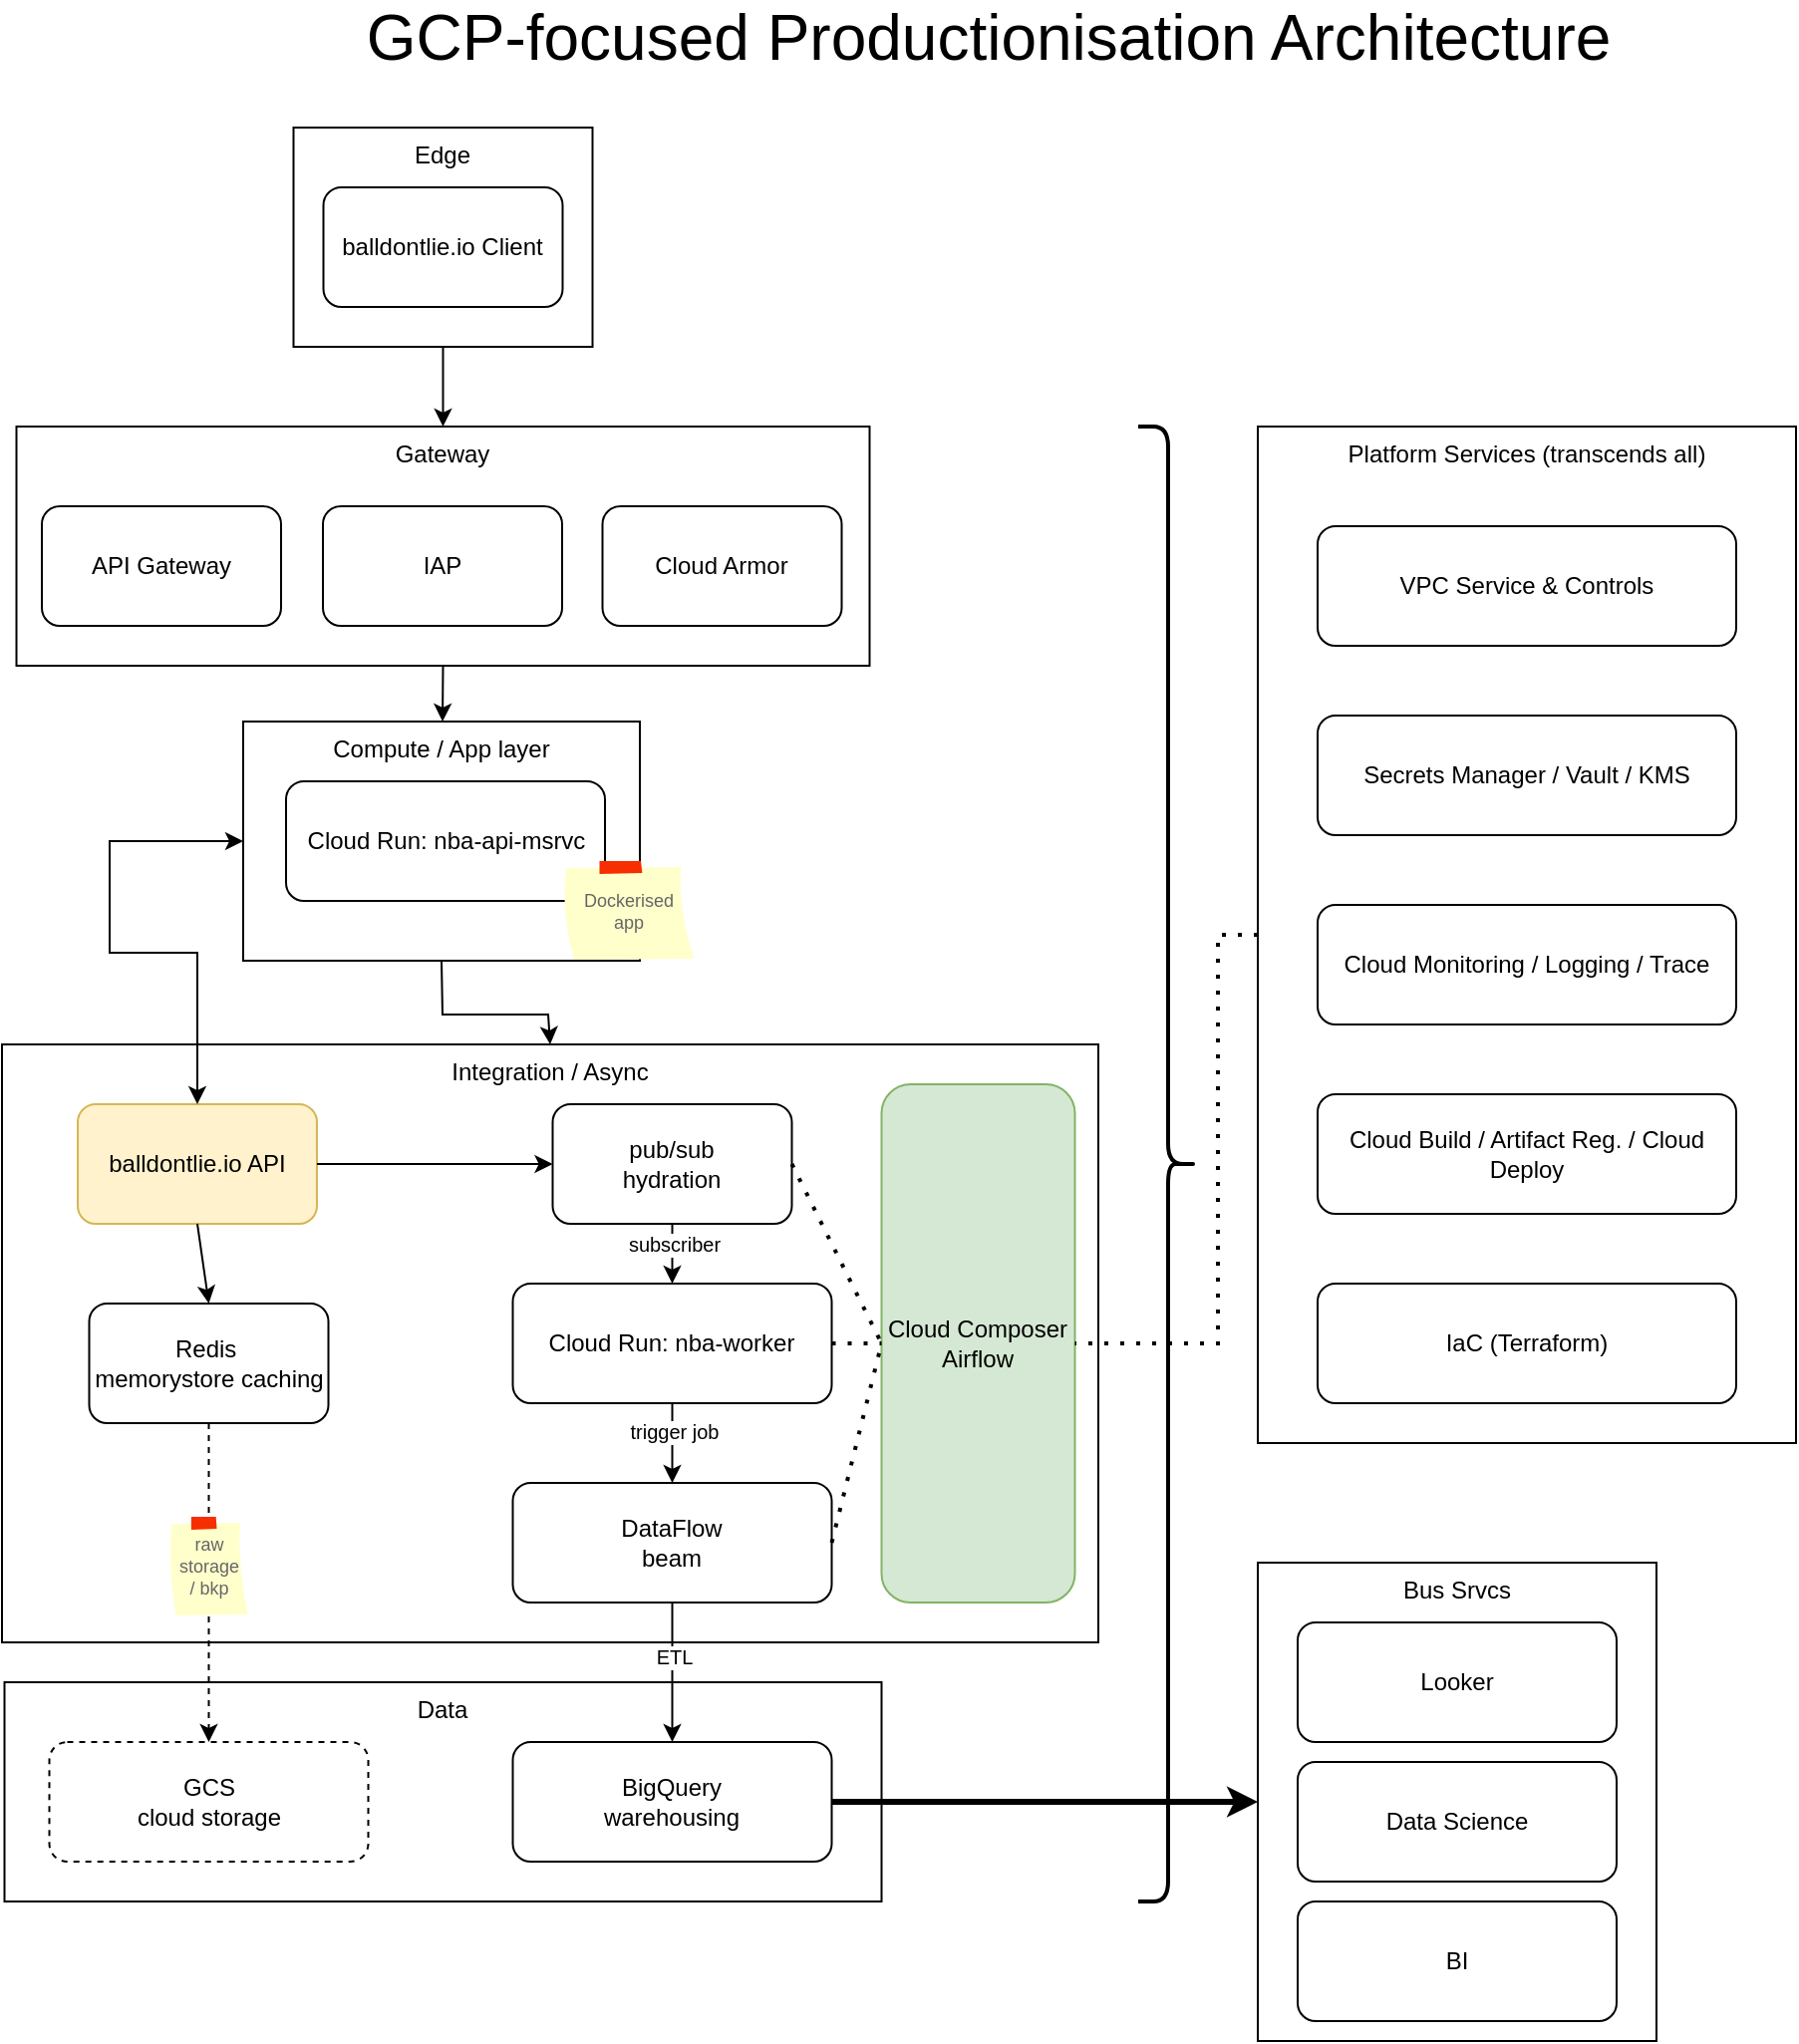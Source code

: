 <mxfile version="20.3.0" type="device"><diagram id="CmvoEOkW9XRSHP0sMVnw" name="Page-1"><mxGraphModel dx="1051" dy="806" grid="0" gridSize="10" guides="1" tooltips="1" connect="1" arrows="1" fold="1" page="1" pageScale="1" pageWidth="1169" pageHeight="827" math="0" shadow="0"><root><mxCell id="0"/><mxCell id="1" parent="0"/><mxCell id="WzRzaNTMayO4GupOX70G-24" value="Data" style="rounded=0;whiteSpace=wrap;html=1;verticalAlign=top;" vertex="1" parent="1"><mxGeometry x="101.25" y="860" width="440" height="110" as="geometry"/></mxCell><mxCell id="WzRzaNTMayO4GupOX70G-3" value="Compute / App layer" style="rounded=0;whiteSpace=wrap;html=1;verticalAlign=top;" vertex="1" parent="1"><mxGeometry x="221" y="378" width="199" height="120" as="geometry"/></mxCell><mxCell id="WzRzaNTMayO4GupOX70G-4" value="" style="group" vertex="1" connectable="0" parent="1"><mxGeometry x="246.25" y="80" width="150" height="110" as="geometry"/></mxCell><mxCell id="tPGH74LDzYrumB_fLx-S-1" value="Edge" style="rounded=0;whiteSpace=wrap;html=1;verticalAlign=top;" parent="WzRzaNTMayO4GupOX70G-4" vertex="1"><mxGeometry width="150" height="110" as="geometry"/></mxCell><mxCell id="tPGH74LDzYrumB_fLx-S-2" value="balldontlie.io Client" style="rounded=1;whiteSpace=wrap;html=1;" parent="WzRzaNTMayO4GupOX70G-4" vertex="1"><mxGeometry x="15" y="30" width="120" height="60" as="geometry"/></mxCell><mxCell id="WzRzaNTMayO4GupOX70G-7" value="Platform Services (transcends all)" style="rounded=0;whiteSpace=wrap;html=1;verticalAlign=top;" vertex="1" parent="1"><mxGeometry x="730" y="230" width="270" height="510" as="geometry"/></mxCell><mxCell id="WzRzaNTMayO4GupOX70G-8" value="Cloud Run: nba-api-msrvc" style="rounded=1;whiteSpace=wrap;html=1;" vertex="1" parent="1"><mxGeometry x="242.5" y="408" width="160" height="60" as="geometry"/></mxCell><mxCell id="WzRzaNTMayO4GupOX70G-9" value="&lt;font style=&quot;font-size: 32px;&quot;&gt;GCP-focused Productionisation Architecture&lt;/font&gt;" style="text;html=1;strokeColor=none;fillColor=none;align=center;verticalAlign=middle;whiteSpace=wrap;rounded=0;fontSize=32;" vertex="1" parent="1"><mxGeometry x="280" y="20" width="630" height="30" as="geometry"/></mxCell><mxCell id="WzRzaNTMayO4GupOX70G-12" value="Integration / Async" style="rounded=0;whiteSpace=wrap;html=1;verticalAlign=top;" vertex="1" parent="1"><mxGeometry x="100" y="540" width="550" height="300" as="geometry"/></mxCell><mxCell id="WzRzaNTMayO4GupOX70G-13" value="balldontlie.io API" style="rounded=1;whiteSpace=wrap;html=1;fillColor=#fff2cc;strokeColor=#d6b656;" vertex="1" parent="1"><mxGeometry x="138" y="570" width="120" height="60" as="geometry"/></mxCell><mxCell id="WzRzaNTMayO4GupOX70G-14" value="Redis&amp;nbsp;&lt;br&gt;memorystore caching" style="rounded=1;whiteSpace=wrap;html=1;" vertex="1" parent="1"><mxGeometry x="143.75" y="670" width="120" height="60" as="geometry"/></mxCell><mxCell id="WzRzaNTMayO4GupOX70G-15" value="pub/sub&lt;br&gt;hydration" style="rounded=1;whiteSpace=wrap;html=1;" vertex="1" parent="1"><mxGeometry x="376.25" y="570" width="120" height="60" as="geometry"/></mxCell><mxCell id="WzRzaNTMayO4GupOX70G-16" value="Cloud Run: nba-worker" style="rounded=1;whiteSpace=wrap;html=1;" vertex="1" parent="1"><mxGeometry x="356.25" y="660" width="160" height="60" as="geometry"/></mxCell><mxCell id="WzRzaNTMayO4GupOX70G-20" value="" style="endArrow=classic;html=1;rounded=0;fontSize=10;exitX=0.5;exitY=1;exitDx=0;exitDy=0;entryX=0.5;entryY=0;entryDx=0;entryDy=0;" edge="1" parent="1" source="WzRzaNTMayO4GupOX70G-15" target="WzRzaNTMayO4GupOX70G-16"><mxGeometry width="50" height="50" relative="1" as="geometry"><mxPoint x="392.5" y="620" as="sourcePoint"/><mxPoint x="442.5" y="570" as="targetPoint"/></mxGeometry></mxCell><mxCell id="WzRzaNTMayO4GupOX70G-21" value="subscriber" style="edgeLabel;html=1;align=center;verticalAlign=middle;resizable=0;points=[];fontSize=10;" vertex="1" connectable="0" parent="WzRzaNTMayO4GupOX70G-20"><mxGeometry x="-0.326" relative="1" as="geometry"><mxPoint as="offset"/></mxGeometry></mxCell><mxCell id="WzRzaNTMayO4GupOX70G-22" value="DataFlow&lt;br&gt;beam" style="rounded=1;whiteSpace=wrap;html=1;" vertex="1" parent="1"><mxGeometry x="356.25" y="760" width="160" height="60" as="geometry"/></mxCell><mxCell id="WzRzaNTMayO4GupOX70G-23" value="BigQuery&lt;br&gt;warehousing" style="rounded=1;whiteSpace=wrap;html=1;" vertex="1" parent="1"><mxGeometry x="356.25" y="890" width="160" height="60" as="geometry"/></mxCell><mxCell id="WzRzaNTMayO4GupOX70G-25" value="" style="endArrow=classic;html=1;rounded=0;fontSize=10;exitX=0.5;exitY=1;exitDx=0;exitDy=0;entryX=0.5;entryY=0;entryDx=0;entryDy=0;" edge="1" parent="1" source="WzRzaNTMayO4GupOX70G-16" target="WzRzaNTMayO4GupOX70G-22"><mxGeometry width="50" height="50" relative="1" as="geometry"><mxPoint x="446.25" y="640" as="sourcePoint"/><mxPoint x="446.25" y="670" as="targetPoint"/></mxGeometry></mxCell><mxCell id="WzRzaNTMayO4GupOX70G-26" value="trigger job" style="edgeLabel;html=1;align=center;verticalAlign=middle;resizable=0;points=[];fontSize=10;" vertex="1" connectable="0" parent="WzRzaNTMayO4GupOX70G-25"><mxGeometry x="-0.326" relative="1" as="geometry"><mxPoint as="offset"/></mxGeometry></mxCell><mxCell id="WzRzaNTMayO4GupOX70G-27" value="" style="endArrow=classic;html=1;rounded=0;fontSize=10;entryX=0.5;entryY=0;entryDx=0;entryDy=0;exitX=0.5;exitY=1;exitDx=0;exitDy=0;" edge="1" parent="1" source="WzRzaNTMayO4GupOX70G-22" target="WzRzaNTMayO4GupOX70G-23"><mxGeometry width="50" height="50" relative="1" as="geometry"><mxPoint x="442.5" y="820" as="sourcePoint"/><mxPoint x="492.5" y="770" as="targetPoint"/></mxGeometry></mxCell><mxCell id="WzRzaNTMayO4GupOX70G-28" value="ETL" style="edgeLabel;html=1;align=center;verticalAlign=middle;resizable=0;points=[];fontSize=10;" vertex="1" connectable="0" parent="WzRzaNTMayO4GupOX70G-27"><mxGeometry x="-0.244" relative="1" as="geometry"><mxPoint as="offset"/></mxGeometry></mxCell><mxCell id="WzRzaNTMayO4GupOX70G-29" value="GCS&lt;br&gt;cloud storage" style="rounded=1;whiteSpace=wrap;html=1;dashed=1;" vertex="1" parent="1"><mxGeometry x="123.75" y="890" width="160" height="60" as="geometry"/></mxCell><mxCell id="WzRzaNTMayO4GupOX70G-30" value="" style="endArrow=classic;html=1;rounded=0;fontSize=10;exitX=1;exitY=0.5;exitDx=0;exitDy=0;entryX=0;entryY=0.5;entryDx=0;entryDy=0;" edge="1" parent="1" source="WzRzaNTMayO4GupOX70G-13" target="WzRzaNTMayO4GupOX70G-15"><mxGeometry width="50" height="50" relative="1" as="geometry"><mxPoint x="522.5" y="680" as="sourcePoint"/><mxPoint x="572.5" y="630" as="targetPoint"/></mxGeometry></mxCell><mxCell id="WzRzaNTMayO4GupOX70G-32" value="" style="endArrow=classic;html=1;rounded=0;fontSize=10;exitX=0.5;exitY=1;exitDx=0;exitDy=0;entryX=0.5;entryY=0;entryDx=0;entryDy=0;" edge="1" parent="1" source="WzRzaNTMayO4GupOX70G-13" target="WzRzaNTMayO4GupOX70G-14"><mxGeometry width="50" height="50" relative="1" as="geometry"><mxPoint x="273.75" y="610" as="sourcePoint"/><mxPoint x="386.25" y="610" as="targetPoint"/></mxGeometry></mxCell><mxCell id="WzRzaNTMayO4GupOX70G-33" value="" style="endArrow=classic;html=1;rounded=0;fontSize=10;exitX=0.5;exitY=1;exitDx=0;exitDy=0;entryX=0.5;entryY=0;entryDx=0;entryDy=0;" edge="1" parent="1" source="tPGH74LDzYrumB_fLx-S-1" target="WzRzaNTMayO4GupOX70G-1"><mxGeometry width="50" height="50" relative="1" as="geometry"><mxPoint x="381.25" y="450" as="sourcePoint"/><mxPoint x="431.25" y="400" as="targetPoint"/></mxGeometry></mxCell><mxCell id="WzRzaNTMayO4GupOX70G-34" value="" style="endArrow=classic;html=1;rounded=0;fontSize=10;exitX=0.5;exitY=1;exitDx=0;exitDy=0;" edge="1" parent="1" source="WzRzaNTMayO4GupOX70G-1" target="WzRzaNTMayO4GupOX70G-3"><mxGeometry width="50" height="50" relative="1" as="geometry"><mxPoint x="331.25" y="200" as="sourcePoint"/><mxPoint x="331.25" y="240" as="targetPoint"/></mxGeometry></mxCell><mxCell id="WzRzaNTMayO4GupOX70G-36" value="" style="endArrow=classic;html=1;rounded=0;fontSize=10;exitX=0.5;exitY=1;exitDx=0;exitDy=0;dashed=1;startArrow=none;" edge="1" parent="1" source="WzRzaNTMayO4GupOX70G-37" target="WzRzaNTMayO4GupOX70G-29"><mxGeometry width="50" height="50" relative="1" as="geometry"><mxPoint x="311.25" y="730" as="sourcePoint"/><mxPoint x="361.25" y="680" as="targetPoint"/></mxGeometry></mxCell><mxCell id="WzRzaNTMayO4GupOX70G-37" value="raw storage&lt;br&gt;/ bkp" style="strokeWidth=1;shadow=0;dashed=0;align=center;html=1;shape=mxgraph.mockup.text.stickyNote2;fontColor=#666666;mainText=;fontSize=9;whiteSpace=wrap;fillColor=#ffffcc;strokeColor=#F62E00;" vertex="1" parent="1"><mxGeometry x="183.75" y="777" width="40" height="50" as="geometry"/></mxCell><mxCell id="WzRzaNTMayO4GupOX70G-38" value="" style="endArrow=none;html=1;rounded=0;fontSize=10;exitX=0.5;exitY=1;exitDx=0;exitDy=0;dashed=1;" edge="1" parent="1" source="WzRzaNTMayO4GupOX70G-14" target="WzRzaNTMayO4GupOX70G-37"><mxGeometry width="50" height="50" relative="1" as="geometry"><mxPoint x="203.75" y="730" as="sourcePoint"/><mxPoint x="203.75" y="890" as="targetPoint"/></mxGeometry></mxCell><mxCell id="WzRzaNTMayO4GupOX70G-39" value="VPC Service &amp;amp; Controls" style="rounded=1;whiteSpace=wrap;html=1;" vertex="1" parent="1"><mxGeometry x="760" y="280" width="210" height="60" as="geometry"/></mxCell><mxCell id="WzRzaNTMayO4GupOX70G-40" value="Secrets Manager / Vault / KMS" style="rounded=1;whiteSpace=wrap;html=1;" vertex="1" parent="1"><mxGeometry x="760" y="375" width="210" height="60" as="geometry"/></mxCell><mxCell id="WzRzaNTMayO4GupOX70G-41" value="Cloud Monitoring / Logging / Trace" style="rounded=1;whiteSpace=wrap;html=1;" vertex="1" parent="1"><mxGeometry x="760" y="470" width="210" height="60" as="geometry"/></mxCell><mxCell id="WzRzaNTMayO4GupOX70G-42" value="Cloud Build / Artifact Reg. / Cloud Deploy" style="rounded=1;whiteSpace=wrap;html=1;" vertex="1" parent="1"><mxGeometry x="760" y="565" width="210" height="60" as="geometry"/></mxCell><mxCell id="WzRzaNTMayO4GupOX70G-43" value="IaC (Terraform)" style="rounded=1;whiteSpace=wrap;html=1;" vertex="1" parent="1"><mxGeometry x="760" y="660" width="210" height="60" as="geometry"/></mxCell><mxCell id="WzRzaNTMayO4GupOX70G-49" value="" style="group" vertex="1" connectable="0" parent="1"><mxGeometry x="730" y="800" width="200" height="240" as="geometry"/></mxCell><mxCell id="WzRzaNTMayO4GupOX70G-48" value="Bus Srvcs" style="rounded=0;whiteSpace=wrap;html=1;verticalAlign=top;" vertex="1" parent="WzRzaNTMayO4GupOX70G-49"><mxGeometry width="200" height="240" as="geometry"/></mxCell><mxCell id="WzRzaNTMayO4GupOX70G-45" value="Looker" style="rounded=1;whiteSpace=wrap;html=1;" vertex="1" parent="WzRzaNTMayO4GupOX70G-49"><mxGeometry x="20" y="30" width="160" height="60" as="geometry"/></mxCell><mxCell id="WzRzaNTMayO4GupOX70G-46" value="Data Science" style="rounded=1;whiteSpace=wrap;html=1;" vertex="1" parent="WzRzaNTMayO4GupOX70G-49"><mxGeometry x="20" y="100" width="160" height="60" as="geometry"/></mxCell><mxCell id="WzRzaNTMayO4GupOX70G-47" value="BI" style="rounded=1;whiteSpace=wrap;html=1;" vertex="1" parent="WzRzaNTMayO4GupOX70G-49"><mxGeometry x="20" y="170" width="160" height="60" as="geometry"/></mxCell><mxCell id="WzRzaNTMayO4GupOX70G-51" value="" style="shape=curlyBracket;whiteSpace=wrap;html=1;rounded=1;flipH=1;fontSize=9;strokeWidth=2;" vertex="1" parent="1"><mxGeometry x="670" y="230" width="30" height="740" as="geometry"/></mxCell><mxCell id="WzRzaNTMayO4GupOX70G-50" value="" style="endArrow=classic;html=1;rounded=0;fontSize=9;exitX=1;exitY=0.5;exitDx=0;exitDy=0;strokeWidth=3;jumpStyle=arc;" edge="1" parent="1" source="WzRzaNTMayO4GupOX70G-23" target="WzRzaNTMayO4GupOX70G-48"><mxGeometry width="50" height="50" relative="1" as="geometry"><mxPoint x="750" y="780" as="sourcePoint"/><mxPoint x="800" y="730" as="targetPoint"/></mxGeometry></mxCell><mxCell id="WzRzaNTMayO4GupOX70G-52" value="" style="endArrow=classic;html=1;rounded=0;strokeWidth=1;fontSize=9;jumpStyle=arc;exitX=0.5;exitY=1;exitDx=0;exitDy=0;entryX=0.5;entryY=0;entryDx=0;entryDy=0;" edge="1" parent="1" source="WzRzaNTMayO4GupOX70G-3" target="WzRzaNTMayO4GupOX70G-12"><mxGeometry width="50" height="50" relative="1" as="geometry"><mxPoint x="690" y="530" as="sourcePoint"/><mxPoint x="740" y="480" as="targetPoint"/><Array as="points"><mxPoint x="321" y="525"/><mxPoint x="374" y="525"/></Array></mxGeometry></mxCell><mxCell id="WzRzaNTMayO4GupOX70G-53" value="Cloud Composer&lt;br&gt;Airflow" style="rounded=1;whiteSpace=wrap;html=1;fillColor=#d5e8d4;strokeColor=#82b366;" vertex="1" parent="1"><mxGeometry x="541.25" y="560" width="97" height="260" as="geometry"/></mxCell><mxCell id="WzRzaNTMayO4GupOX70G-54" value="" style="endArrow=none;dashed=1;html=1;dashPattern=1 3;strokeWidth=2;rounded=0;fontSize=9;jumpStyle=arc;exitX=1;exitY=0.5;exitDx=0;exitDy=0;entryX=0;entryY=0.5;entryDx=0;entryDy=0;" edge="1" parent="1" source="WzRzaNTMayO4GupOX70G-15" target="WzRzaNTMayO4GupOX70G-53"><mxGeometry width="50" height="50" relative="1" as="geometry"><mxPoint x="540" y="670" as="sourcePoint"/><mxPoint x="590" y="620" as="targetPoint"/></mxGeometry></mxCell><mxCell id="WzRzaNTMayO4GupOX70G-55" value="" style="endArrow=none;dashed=1;html=1;dashPattern=1 3;strokeWidth=2;rounded=0;fontSize=9;jumpStyle=arc;exitX=1;exitY=0.5;exitDx=0;exitDy=0;" edge="1" parent="1" source="WzRzaNTMayO4GupOX70G-16" target="WzRzaNTMayO4GupOX70G-53"><mxGeometry width="50" height="50" relative="1" as="geometry"><mxPoint x="506.25" y="610" as="sourcePoint"/><mxPoint x="550" y="705" as="targetPoint"/></mxGeometry></mxCell><mxCell id="WzRzaNTMayO4GupOX70G-56" value="" style="endArrow=none;dashed=1;html=1;dashPattern=1 3;strokeWidth=2;rounded=0;fontSize=9;jumpStyle=arc;exitX=1;exitY=0.5;exitDx=0;exitDy=0;entryX=0;entryY=0.5;entryDx=0;entryDy=0;" edge="1" parent="1" source="WzRzaNTMayO4GupOX70G-22" target="WzRzaNTMayO4GupOX70G-53"><mxGeometry width="50" height="50" relative="1" as="geometry"><mxPoint x="526.25" y="700" as="sourcePoint"/><mxPoint x="540" y="690" as="targetPoint"/></mxGeometry></mxCell><mxCell id="WzRzaNTMayO4GupOX70G-57" value="" style="endArrow=none;dashed=1;html=1;dashPattern=1 3;strokeWidth=2;rounded=0;fontSize=9;jumpStyle=arc;exitX=0;exitY=0.5;exitDx=0;exitDy=0;entryX=1;entryY=0.5;entryDx=0;entryDy=0;" edge="1" parent="1" source="WzRzaNTMayO4GupOX70G-7" target="WzRzaNTMayO4GupOX70G-53"><mxGeometry width="50" height="50" relative="1" as="geometry"><mxPoint x="506.25" y="610" as="sourcePoint"/><mxPoint x="551.25" y="700" as="targetPoint"/><Array as="points"><mxPoint x="710" y="485"/><mxPoint x="710" y="690"/></Array></mxGeometry></mxCell><mxCell id="WzRzaNTMayO4GupOX70G-1" value="Gateway" style="rounded=0;whiteSpace=wrap;html=1;verticalAlign=top;" vertex="1" parent="1"><mxGeometry x="107.25" y="230" width="428" height="120" as="geometry"/></mxCell><mxCell id="tPGH74LDzYrumB_fLx-S-3" value="API Gateway" style="rounded=1;whiteSpace=wrap;html=1;" parent="1" vertex="1"><mxGeometry x="120" y="270" width="120" height="60" as="geometry"/></mxCell><mxCell id="WzRzaNTMayO4GupOX70G-2" value="IAP" style="rounded=1;whiteSpace=wrap;html=1;" vertex="1" parent="1"><mxGeometry x="261" y="270" width="120" height="60" as="geometry"/></mxCell><mxCell id="WzRzaNTMayO4GupOX70G-58" value="Cloud Armor" style="rounded=1;whiteSpace=wrap;html=1;" vertex="1" parent="1"><mxGeometry x="401.25" y="270" width="120" height="60" as="geometry"/></mxCell><mxCell id="WzRzaNTMayO4GupOX70G-59" value="Dockerised &lt;br&gt;app" style="strokeWidth=1;shadow=0;dashed=0;align=center;html=1;shape=mxgraph.mockup.text.stickyNote2;fontColor=#666666;mainText=;fontSize=9;whiteSpace=wrap;fillColor=#ffffcc;strokeColor=#F62E00;" vertex="1" parent="1"><mxGeometry x="381" y="448" width="67" height="50" as="geometry"/></mxCell><mxCell id="WzRzaNTMayO4GupOX70G-60" value="" style="endArrow=classic;startArrow=classic;html=1;rounded=0;strokeWidth=1;fontSize=9;jumpStyle=arc;exitX=0.5;exitY=0;exitDx=0;exitDy=0;entryX=0;entryY=0.5;entryDx=0;entryDy=0;" edge="1" parent="1" source="WzRzaNTMayO4GupOX70G-13" target="WzRzaNTMayO4GupOX70G-3"><mxGeometry width="50" height="50" relative="1" as="geometry"><mxPoint x="435" y="493" as="sourcePoint"/><mxPoint x="485" y="443" as="targetPoint"/><Array as="points"><mxPoint x="198" y="494"/><mxPoint x="154" y="494"/><mxPoint x="154" y="438"/></Array></mxGeometry></mxCell></root></mxGraphModel></diagram></mxfile>
